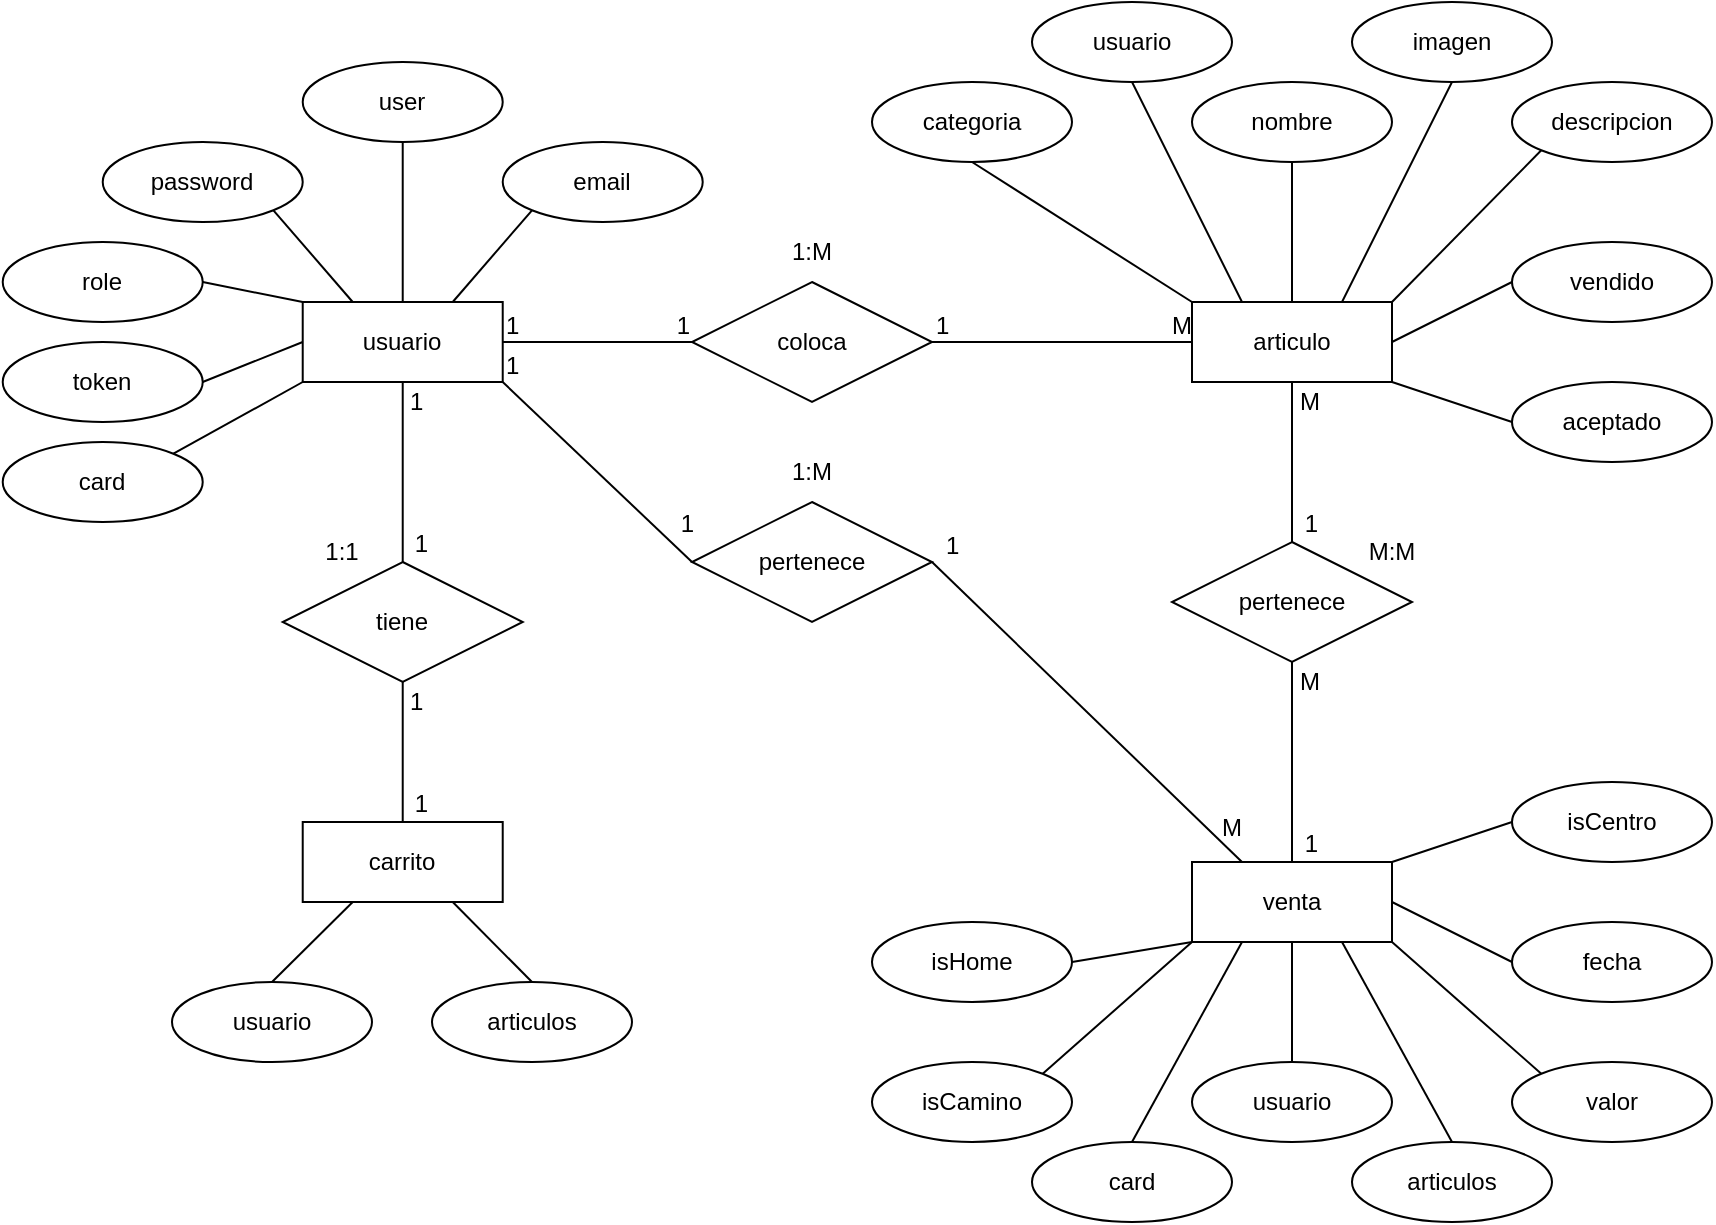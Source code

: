 <mxfile>
    <diagram id="IHTlq8GNxvKQDNFS_iSP" name="Page-1">
        <mxGraphModel dx="1354" dy="512" grid="1" gridSize="10" guides="1" tooltips="1" connect="1" arrows="1" fold="1" page="1" pageScale="1" pageWidth="850" pageHeight="1100" math="0" shadow="0">
            <root>
                <mxCell id="0"/>
                <mxCell id="1" parent="0"/>
                <mxCell id="5" value="user" style="ellipse;whiteSpace=wrap;html=1;align=center;" vertex="1" parent="1">
                    <mxGeometry x="105.36" y="160" width="100" height="40" as="geometry"/>
                </mxCell>
                <mxCell id="6" value="usuario" style="whiteSpace=wrap;html=1;align=center;" vertex="1" parent="1">
                    <mxGeometry x="105.36" y="280" width="100" height="40" as="geometry"/>
                </mxCell>
                <mxCell id="7" value="articulo" style="whiteSpace=wrap;html=1;align=center;" vertex="1" parent="1">
                    <mxGeometry x="550" y="280" width="100" height="40" as="geometry"/>
                </mxCell>
                <mxCell id="8" value="carrito" style="whiteSpace=wrap;html=1;align=center;" vertex="1" parent="1">
                    <mxGeometry x="105.36" y="540" width="100" height="40" as="geometry"/>
                </mxCell>
                <mxCell id="9" value="venta" style="whiteSpace=wrap;html=1;align=center;" vertex="1" parent="1">
                    <mxGeometry x="550" y="560" width="100" height="40" as="geometry"/>
                </mxCell>
                <mxCell id="10" value="usuario" style="ellipse;whiteSpace=wrap;html=1;align=center;" vertex="1" parent="1">
                    <mxGeometry x="470" y="130" width="100" height="40" as="geometry"/>
                </mxCell>
                <mxCell id="11" value="nombre" style="ellipse;whiteSpace=wrap;html=1;align=center;" vertex="1" parent="1">
                    <mxGeometry x="550" y="170" width="100" height="40" as="geometry"/>
                </mxCell>
                <mxCell id="12" value="imagen" style="ellipse;whiteSpace=wrap;html=1;align=center;" vertex="1" parent="1">
                    <mxGeometry x="630" y="130" width="100" height="40" as="geometry"/>
                </mxCell>
                <mxCell id="13" value="descripcion" style="ellipse;whiteSpace=wrap;html=1;align=center;" vertex="1" parent="1">
                    <mxGeometry x="710" y="170" width="100" height="40" as="geometry"/>
                </mxCell>
                <mxCell id="14" value="categoria" style="ellipse;whiteSpace=wrap;html=1;align=center;" vertex="1" parent="1">
                    <mxGeometry x="390" y="170" width="100" height="40" as="geometry"/>
                </mxCell>
                <mxCell id="15" value="aceptado" style="ellipse;whiteSpace=wrap;html=1;align=center;" vertex="1" parent="1">
                    <mxGeometry x="710" y="320" width="100" height="40" as="geometry"/>
                </mxCell>
                <mxCell id="16" value="vendido" style="ellipse;whiteSpace=wrap;html=1;align=center;" vertex="1" parent="1">
                    <mxGeometry x="710" y="250" width="100" height="40" as="geometry"/>
                </mxCell>
                <mxCell id="17" value="" style="endArrow=none;html=1;rounded=0;exitX=0.5;exitY=1;exitDx=0;exitDy=0;entryX=0;entryY=0;entryDx=0;entryDy=0;" edge="1" parent="1" source="14" target="7">
                    <mxGeometry relative="1" as="geometry">
                        <mxPoint x="450" y="390" as="sourcePoint"/>
                        <mxPoint x="610" y="390" as="targetPoint"/>
                    </mxGeometry>
                </mxCell>
                <mxCell id="18" value="" style="endArrow=none;html=1;rounded=0;entryX=0.5;entryY=1;entryDx=0;entryDy=0;exitX=0.25;exitY=0;exitDx=0;exitDy=0;" edge="1" parent="1" source="7" target="10">
                    <mxGeometry relative="1" as="geometry">
                        <mxPoint x="450" y="390" as="sourcePoint"/>
                        <mxPoint x="610" y="390" as="targetPoint"/>
                    </mxGeometry>
                </mxCell>
                <mxCell id="21" value="" style="endArrow=none;html=1;rounded=0;exitX=0.5;exitY=1;exitDx=0;exitDy=0;entryX=0.5;entryY=0;entryDx=0;entryDy=0;" edge="1" parent="1" source="11" target="7">
                    <mxGeometry relative="1" as="geometry">
                        <mxPoint x="450" y="390" as="sourcePoint"/>
                        <mxPoint x="610" y="390" as="targetPoint"/>
                    </mxGeometry>
                </mxCell>
                <mxCell id="22" value="" style="endArrow=none;html=1;rounded=0;entryX=0.5;entryY=1;entryDx=0;entryDy=0;exitX=0.75;exitY=0;exitDx=0;exitDy=0;" edge="1" parent="1" source="7" target="12">
                    <mxGeometry relative="1" as="geometry">
                        <mxPoint x="450" y="390" as="sourcePoint"/>
                        <mxPoint x="610" y="390" as="targetPoint"/>
                    </mxGeometry>
                </mxCell>
                <mxCell id="23" value="" style="endArrow=none;html=1;rounded=0;entryX=0;entryY=1;entryDx=0;entryDy=0;exitX=1;exitY=0;exitDx=0;exitDy=0;" edge="1" parent="1" source="7" target="13">
                    <mxGeometry relative="1" as="geometry">
                        <mxPoint x="450" y="390" as="sourcePoint"/>
                        <mxPoint x="610" y="390" as="targetPoint"/>
                    </mxGeometry>
                </mxCell>
                <mxCell id="24" value="" style="endArrow=none;html=1;rounded=0;entryX=0;entryY=0.5;entryDx=0;entryDy=0;exitX=1;exitY=0.5;exitDx=0;exitDy=0;" edge="1" parent="1" source="7" target="16">
                    <mxGeometry relative="1" as="geometry">
                        <mxPoint x="450" y="390" as="sourcePoint"/>
                        <mxPoint x="610" y="390" as="targetPoint"/>
                    </mxGeometry>
                </mxCell>
                <mxCell id="25" value="" style="endArrow=none;html=1;rounded=0;entryX=0;entryY=0.5;entryDx=0;entryDy=0;exitX=1;exitY=1;exitDx=0;exitDy=0;" edge="1" parent="1" source="7" target="15">
                    <mxGeometry relative="1" as="geometry">
                        <mxPoint x="450" y="390" as="sourcePoint"/>
                        <mxPoint x="610" y="390" as="targetPoint"/>
                    </mxGeometry>
                </mxCell>
                <mxCell id="26" value="articulos" style="ellipse;whiteSpace=wrap;html=1;align=center;" vertex="1" parent="1">
                    <mxGeometry x="630" y="700" width="100" height="40" as="geometry"/>
                </mxCell>
                <mxCell id="27" value="usuario" style="ellipse;whiteSpace=wrap;html=1;align=center;" vertex="1" parent="1">
                    <mxGeometry x="550" y="660" width="100" height="40" as="geometry"/>
                </mxCell>
                <mxCell id="28" value="card" style="ellipse;whiteSpace=wrap;html=1;align=center;" vertex="1" parent="1">
                    <mxGeometry x="470" y="700" width="100" height="40" as="geometry"/>
                </mxCell>
                <mxCell id="29" value="valor" style="ellipse;whiteSpace=wrap;html=1;align=center;" vertex="1" parent="1">
                    <mxGeometry x="710" y="660" width="100" height="40" as="geometry"/>
                </mxCell>
                <mxCell id="30" value="fecha" style="ellipse;whiteSpace=wrap;html=1;align=center;" vertex="1" parent="1">
                    <mxGeometry x="710" y="590" width="100" height="40" as="geometry"/>
                </mxCell>
                <mxCell id="31" value="isCentro" style="ellipse;whiteSpace=wrap;html=1;align=center;" vertex="1" parent="1">
                    <mxGeometry x="710" y="520" width="100" height="40" as="geometry"/>
                </mxCell>
                <mxCell id="32" value="isCamino" style="ellipse;whiteSpace=wrap;html=1;align=center;" vertex="1" parent="1">
                    <mxGeometry x="390" y="660" width="100" height="40" as="geometry"/>
                </mxCell>
                <mxCell id="33" value="isHome" style="ellipse;whiteSpace=wrap;html=1;align=center;" vertex="1" parent="1">
                    <mxGeometry x="390" y="590" width="100" height="40" as="geometry"/>
                </mxCell>
                <mxCell id="34" value="" style="endArrow=none;html=1;rounded=0;entryX=0;entryY=1;entryDx=0;entryDy=0;exitX=1;exitY=0.5;exitDx=0;exitDy=0;" edge="1" parent="1" source="33" target="9">
                    <mxGeometry relative="1" as="geometry">
                        <mxPoint x="450" y="450" as="sourcePoint"/>
                        <mxPoint x="610" y="450" as="targetPoint"/>
                    </mxGeometry>
                </mxCell>
                <mxCell id="35" value="" style="endArrow=none;html=1;rounded=0;exitX=1;exitY=0;exitDx=0;exitDy=0;entryX=0;entryY=1;entryDx=0;entryDy=0;" edge="1" parent="1" source="32" target="9">
                    <mxGeometry relative="1" as="geometry">
                        <mxPoint x="450" y="450" as="sourcePoint"/>
                        <mxPoint x="610" y="450" as="targetPoint"/>
                    </mxGeometry>
                </mxCell>
                <mxCell id="36" value="" style="endArrow=none;html=1;rounded=0;exitX=0.5;exitY=0;exitDx=0;exitDy=0;entryX=0.25;entryY=1;entryDx=0;entryDy=0;" edge="1" parent="1" source="28" target="9">
                    <mxGeometry relative="1" as="geometry">
                        <mxPoint x="450" y="450" as="sourcePoint"/>
                        <mxPoint x="610" y="450" as="targetPoint"/>
                    </mxGeometry>
                </mxCell>
                <mxCell id="37" value="" style="endArrow=none;html=1;rounded=0;entryX=0.5;entryY=0;entryDx=0;entryDy=0;exitX=0.5;exitY=1;exitDx=0;exitDy=0;" edge="1" parent="1" source="9" target="27">
                    <mxGeometry relative="1" as="geometry">
                        <mxPoint x="450" y="450" as="sourcePoint"/>
                        <mxPoint x="610" y="450" as="targetPoint"/>
                    </mxGeometry>
                </mxCell>
                <mxCell id="38" value="" style="endArrow=none;html=1;rounded=0;entryX=0.5;entryY=0;entryDx=0;entryDy=0;exitX=0.75;exitY=1;exitDx=0;exitDy=0;" edge="1" parent="1" source="9" target="26">
                    <mxGeometry relative="1" as="geometry">
                        <mxPoint x="450" y="450" as="sourcePoint"/>
                        <mxPoint x="610" y="450" as="targetPoint"/>
                    </mxGeometry>
                </mxCell>
                <mxCell id="39" value="" style="endArrow=none;html=1;rounded=0;entryX=0;entryY=0;entryDx=0;entryDy=0;exitX=1;exitY=1;exitDx=0;exitDy=0;" edge="1" parent="1" source="9" target="29">
                    <mxGeometry relative="1" as="geometry">
                        <mxPoint x="450" y="450" as="sourcePoint"/>
                        <mxPoint x="610" y="450" as="targetPoint"/>
                    </mxGeometry>
                </mxCell>
                <mxCell id="40" value="" style="endArrow=none;html=1;rounded=0;entryX=0;entryY=0.5;entryDx=0;entryDy=0;exitX=1;exitY=0.5;exitDx=0;exitDy=0;" edge="1" parent="1" source="9" target="30">
                    <mxGeometry relative="1" as="geometry">
                        <mxPoint x="450" y="450" as="sourcePoint"/>
                        <mxPoint x="610" y="450" as="targetPoint"/>
                    </mxGeometry>
                </mxCell>
                <mxCell id="41" value="" style="endArrow=none;html=1;rounded=0;entryX=0;entryY=0.5;entryDx=0;entryDy=0;exitX=1;exitY=0;exitDx=0;exitDy=0;" edge="1" parent="1" source="9" target="31">
                    <mxGeometry relative="1" as="geometry">
                        <mxPoint x="450" y="450" as="sourcePoint"/>
                        <mxPoint x="610" y="450" as="targetPoint"/>
                    </mxGeometry>
                </mxCell>
                <mxCell id="42" value="usuario" style="ellipse;whiteSpace=wrap;html=1;align=center;" vertex="1" parent="1">
                    <mxGeometry x="40" y="620" width="100" height="40" as="geometry"/>
                </mxCell>
                <mxCell id="43" value="articulos" style="ellipse;whiteSpace=wrap;html=1;align=center;" vertex="1" parent="1">
                    <mxGeometry x="170" y="620" width="100" height="40" as="geometry"/>
                </mxCell>
                <mxCell id="44" value="" style="endArrow=none;html=1;rounded=0;exitX=0.5;exitY=0;exitDx=0;exitDy=0;entryX=0.25;entryY=1;entryDx=0;entryDy=0;" edge="1" parent="1" source="42" target="8">
                    <mxGeometry relative="1" as="geometry">
                        <mxPoint x="270" y="480" as="sourcePoint"/>
                        <mxPoint x="430" y="480" as="targetPoint"/>
                    </mxGeometry>
                </mxCell>
                <mxCell id="45" value="" style="endArrow=none;html=1;rounded=0;entryX=0.5;entryY=0;entryDx=0;entryDy=0;exitX=0.75;exitY=1;exitDx=0;exitDy=0;" edge="1" parent="1" source="8" target="43">
                    <mxGeometry relative="1" as="geometry">
                        <mxPoint x="270" y="480" as="sourcePoint"/>
                        <mxPoint x="430" y="480" as="targetPoint"/>
                    </mxGeometry>
                </mxCell>
                <mxCell id="46" value="email" style="ellipse;whiteSpace=wrap;html=1;align=center;" vertex="1" parent="1">
                    <mxGeometry x="205.36" y="200" width="100" height="40" as="geometry"/>
                </mxCell>
                <mxCell id="47" value="password" style="ellipse;whiteSpace=wrap;html=1;align=center;" vertex="1" parent="1">
                    <mxGeometry x="5.36" y="200" width="100" height="40" as="geometry"/>
                </mxCell>
                <mxCell id="48" value="role" style="ellipse;whiteSpace=wrap;html=1;align=center;" vertex="1" parent="1">
                    <mxGeometry x="-44.64" y="250" width="100" height="40" as="geometry"/>
                </mxCell>
                <mxCell id="49" value="token" style="ellipse;whiteSpace=wrap;html=1;align=center;" vertex="1" parent="1">
                    <mxGeometry x="-44.64" y="300" width="100" height="40" as="geometry"/>
                </mxCell>
                <mxCell id="50" value="card" style="ellipse;whiteSpace=wrap;html=1;align=center;" vertex="1" parent="1">
                    <mxGeometry x="-44.64" y="350" width="100" height="40" as="geometry"/>
                </mxCell>
                <mxCell id="51" value="" style="endArrow=none;html=1;rounded=0;exitX=1;exitY=0;exitDx=0;exitDy=0;entryX=0;entryY=1;entryDx=0;entryDy=0;" edge="1" parent="1" source="50" target="6">
                    <mxGeometry relative="1" as="geometry">
                        <mxPoint x="265.36" y="510" as="sourcePoint"/>
                        <mxPoint x="425.36" y="510" as="targetPoint"/>
                    </mxGeometry>
                </mxCell>
                <mxCell id="53" value="" style="endArrow=none;html=1;rounded=0;exitX=1;exitY=0.5;exitDx=0;exitDy=0;entryX=0;entryY=0.5;entryDx=0;entryDy=0;" edge="1" parent="1" source="49" target="6">
                    <mxGeometry relative="1" as="geometry">
                        <mxPoint x="265.36" y="510" as="sourcePoint"/>
                        <mxPoint x="425.36" y="510" as="targetPoint"/>
                    </mxGeometry>
                </mxCell>
                <mxCell id="54" value="" style="endArrow=none;html=1;rounded=0;exitX=1;exitY=0.5;exitDx=0;exitDy=0;entryX=0;entryY=0;entryDx=0;entryDy=0;" edge="1" parent="1" source="48" target="6">
                    <mxGeometry relative="1" as="geometry">
                        <mxPoint x="65.36" y="290" as="sourcePoint"/>
                        <mxPoint x="425.36" y="510" as="targetPoint"/>
                    </mxGeometry>
                </mxCell>
                <mxCell id="55" value="" style="endArrow=none;html=1;rounded=0;exitX=1;exitY=1;exitDx=0;exitDy=0;entryX=0.25;entryY=0;entryDx=0;entryDy=0;" edge="1" parent="1" source="47" target="6">
                    <mxGeometry relative="1" as="geometry">
                        <mxPoint x="265.36" y="510" as="sourcePoint"/>
                        <mxPoint x="425.36" y="510" as="targetPoint"/>
                    </mxGeometry>
                </mxCell>
                <mxCell id="56" value="" style="endArrow=none;html=1;rounded=0;exitX=0.5;exitY=1;exitDx=0;exitDy=0;entryX=0.5;entryY=0;entryDx=0;entryDy=0;" edge="1" parent="1" source="5" target="6">
                    <mxGeometry relative="1" as="geometry">
                        <mxPoint x="265.36" y="510" as="sourcePoint"/>
                        <mxPoint x="425.36" y="510" as="targetPoint"/>
                    </mxGeometry>
                </mxCell>
                <mxCell id="57" value="" style="endArrow=none;html=1;rounded=0;entryX=0;entryY=1;entryDx=0;entryDy=0;exitX=0.75;exitY=0;exitDx=0;exitDy=0;" edge="1" parent="1" source="6" target="46">
                    <mxGeometry relative="1" as="geometry">
                        <mxPoint x="265.36" y="510" as="sourcePoint"/>
                        <mxPoint x="210.005" y="234.142" as="targetPoint"/>
                    </mxGeometry>
                </mxCell>
                <mxCell id="67" value="pertenece" style="shape=rhombus;perimeter=rhombusPerimeter;whiteSpace=wrap;html=1;align=center;" vertex="1" parent="1">
                    <mxGeometry x="540" y="400" width="120" height="60" as="geometry"/>
                </mxCell>
                <mxCell id="68" value="" style="endArrow=none;html=1;rounded=0;exitX=0.5;exitY=1;exitDx=0;exitDy=0;entryX=0.5;entryY=0;entryDx=0;entryDy=0;" edge="1" parent="1" source="7" target="67">
                    <mxGeometry relative="1" as="geometry">
                        <mxPoint x="280" y="450" as="sourcePoint"/>
                        <mxPoint x="440" y="450" as="targetPoint"/>
                    </mxGeometry>
                </mxCell>
                <mxCell id="69" value="M" style="resizable=0;html=1;align=left;verticalAlign=bottom;" connectable="0" vertex="1" parent="68">
                    <mxGeometry x="-1" relative="1" as="geometry">
                        <mxPoint x="2" y="18" as="offset"/>
                    </mxGeometry>
                </mxCell>
                <mxCell id="70" value="1" style="resizable=0;html=1;align=right;verticalAlign=bottom;" connectable="0" vertex="1" parent="68">
                    <mxGeometry x="1" relative="1" as="geometry">
                        <mxPoint x="13" y="-1" as="offset"/>
                    </mxGeometry>
                </mxCell>
                <mxCell id="71" value="" style="endArrow=none;html=1;rounded=0;exitX=0.5;exitY=1;exitDx=0;exitDy=0;entryX=0.5;entryY=0;entryDx=0;entryDy=0;" edge="1" parent="1" source="67" target="9">
                    <mxGeometry relative="1" as="geometry">
                        <mxPoint x="610" y="330" as="sourcePoint"/>
                        <mxPoint x="610" y="410" as="targetPoint"/>
                    </mxGeometry>
                </mxCell>
                <mxCell id="72" value="M" style="resizable=0;html=1;align=left;verticalAlign=bottom;" connectable="0" vertex="1" parent="71">
                    <mxGeometry x="-1" relative="1" as="geometry">
                        <mxPoint x="2" y="18" as="offset"/>
                    </mxGeometry>
                </mxCell>
                <mxCell id="73" value="1" style="resizable=0;html=1;align=right;verticalAlign=bottom;" connectable="0" vertex="1" parent="71">
                    <mxGeometry x="1" relative="1" as="geometry">
                        <mxPoint x="13" y="-1" as="offset"/>
                    </mxGeometry>
                </mxCell>
                <mxCell id="74" value="coloca" style="shape=rhombus;perimeter=rhombusPerimeter;whiteSpace=wrap;html=1;align=center;" vertex="1" parent="1">
                    <mxGeometry x="300" y="270" width="120" height="60" as="geometry"/>
                </mxCell>
                <mxCell id="75" value="" style="endArrow=none;html=1;rounded=0;exitX=1;exitY=0.5;exitDx=0;exitDy=0;entryX=0;entryY=0.5;entryDx=0;entryDy=0;" edge="1" parent="1" source="6" target="74">
                    <mxGeometry relative="1" as="geometry">
                        <mxPoint x="190" y="320" as="sourcePoint"/>
                        <mxPoint x="280" y="280" as="targetPoint"/>
                    </mxGeometry>
                </mxCell>
                <mxCell id="76" value="1" style="resizable=0;html=1;align=left;verticalAlign=bottom;" connectable="0" vertex="1" parent="75">
                    <mxGeometry x="-1" relative="1" as="geometry"/>
                </mxCell>
                <mxCell id="77" value="1" style="resizable=0;html=1;align=right;verticalAlign=bottom;" connectable="0" vertex="1" parent="75">
                    <mxGeometry x="1" relative="1" as="geometry"/>
                </mxCell>
                <mxCell id="78" value="" style="endArrow=none;html=1;rounded=0;exitX=1;exitY=0.5;exitDx=0;exitDy=0;entryX=0;entryY=0.5;entryDx=0;entryDy=0;" edge="1" parent="1" source="74" target="7">
                    <mxGeometry relative="1" as="geometry">
                        <mxPoint x="400" y="390" as="sourcePoint"/>
                        <mxPoint x="480" y="450" as="targetPoint"/>
                    </mxGeometry>
                </mxCell>
                <mxCell id="79" value="1" style="resizable=0;html=1;align=left;verticalAlign=bottom;" connectable="0" vertex="1" parent="78">
                    <mxGeometry x="-1" relative="1" as="geometry"/>
                </mxCell>
                <mxCell id="80" value="M" style="resizable=0;html=1;align=right;verticalAlign=bottom;" connectable="0" vertex="1" parent="78">
                    <mxGeometry x="1" relative="1" as="geometry"/>
                </mxCell>
                <mxCell id="81" value="tiene" style="shape=rhombus;perimeter=rhombusPerimeter;whiteSpace=wrap;html=1;align=center;" vertex="1" parent="1">
                    <mxGeometry x="95.36" y="410" width="120" height="60" as="geometry"/>
                </mxCell>
                <mxCell id="82" value="" style="endArrow=none;html=1;rounded=0;exitX=0.5;exitY=1;exitDx=0;exitDy=0;entryX=0.5;entryY=0;entryDx=0;entryDy=0;" edge="1" parent="1" target="81" source="6">
                    <mxGeometry relative="1" as="geometry">
                        <mxPoint x="15.36" y="440" as="sourcePoint"/>
                        <mxPoint x="-144.64" y="570" as="targetPoint"/>
                    </mxGeometry>
                </mxCell>
                <mxCell id="83" value="1" style="resizable=0;html=1;align=left;verticalAlign=bottom;" connectable="0" vertex="1" parent="82">
                    <mxGeometry x="-1" relative="1" as="geometry">
                        <mxPoint x="2" y="18" as="offset"/>
                    </mxGeometry>
                </mxCell>
                <mxCell id="84" value="1" style="resizable=0;html=1;align=right;verticalAlign=bottom;" connectable="0" vertex="1" parent="82">
                    <mxGeometry x="1" relative="1" as="geometry">
                        <mxPoint x="13" y="-1" as="offset"/>
                    </mxGeometry>
                </mxCell>
                <mxCell id="85" value="" style="endArrow=none;html=1;rounded=0;exitX=0.5;exitY=1;exitDx=0;exitDy=0;entryX=0.5;entryY=0;entryDx=0;entryDy=0;" edge="1" parent="1" source="81" target="8">
                    <mxGeometry relative="1" as="geometry">
                        <mxPoint x="25.36" y="450" as="sourcePoint"/>
                        <mxPoint x="15.36" y="680" as="targetPoint"/>
                    </mxGeometry>
                </mxCell>
                <mxCell id="86" value="1" style="resizable=0;html=1;align=left;verticalAlign=bottom;" connectable="0" vertex="1" parent="85">
                    <mxGeometry x="-1" relative="1" as="geometry">
                        <mxPoint x="2" y="18" as="offset"/>
                    </mxGeometry>
                </mxCell>
                <mxCell id="87" value="1" style="resizable=0;html=1;align=right;verticalAlign=bottom;" connectable="0" vertex="1" parent="85">
                    <mxGeometry x="1" relative="1" as="geometry">
                        <mxPoint x="13" y="-1" as="offset"/>
                    </mxGeometry>
                </mxCell>
                <mxCell id="88" value="pertenece" style="shape=rhombus;perimeter=rhombusPerimeter;whiteSpace=wrap;html=1;align=center;" vertex="1" parent="1">
                    <mxGeometry x="300" y="380" width="120" height="60" as="geometry"/>
                </mxCell>
                <mxCell id="89" value="" style="endArrow=none;html=1;rounded=0;exitX=1;exitY=0.5;exitDx=0;exitDy=0;entryX=0.25;entryY=0;entryDx=0;entryDy=0;" edge="1" parent="1" source="88" target="9">
                    <mxGeometry relative="1" as="geometry">
                        <mxPoint x="410" y="390" as="sourcePoint"/>
                        <mxPoint x="540" y="390" as="targetPoint"/>
                    </mxGeometry>
                </mxCell>
                <mxCell id="90" value="1" style="resizable=0;html=1;align=left;verticalAlign=bottom;" connectable="0" vertex="1" parent="89">
                    <mxGeometry x="-1" relative="1" as="geometry">
                        <mxPoint x="5" as="offset"/>
                    </mxGeometry>
                </mxCell>
                <mxCell id="91" value="M" style="resizable=0;html=1;align=right;verticalAlign=bottom;" connectable="0" vertex="1" parent="89">
                    <mxGeometry x="1" relative="1" as="geometry">
                        <mxPoint x="1" y="-8" as="offset"/>
                    </mxGeometry>
                </mxCell>
                <mxCell id="92" value="" style="endArrow=none;html=1;rounded=0;exitX=1;exitY=1;exitDx=0;exitDy=0;entryX=0;entryY=0.5;entryDx=0;entryDy=0;" edge="1" parent="1" source="6" target="88">
                    <mxGeometry relative="1" as="geometry">
                        <mxPoint x="440" y="320" as="sourcePoint"/>
                        <mxPoint x="570" y="320" as="targetPoint"/>
                    </mxGeometry>
                </mxCell>
                <mxCell id="93" value="1" style="resizable=0;html=1;align=left;verticalAlign=bottom;" connectable="0" vertex="1" parent="92">
                    <mxGeometry x="-1" relative="1" as="geometry"/>
                </mxCell>
                <mxCell id="94" value="1" style="resizable=0;html=1;align=right;verticalAlign=bottom;" connectable="0" vertex="1" parent="92">
                    <mxGeometry x="1" relative="1" as="geometry">
                        <mxPoint x="2" y="-10" as="offset"/>
                    </mxGeometry>
                </mxCell>
                <mxCell id="95" value="1:1" style="text;html=1;strokeColor=none;fillColor=none;align=center;verticalAlign=middle;whiteSpace=wrap;rounded=0;" vertex="1" parent="1">
                    <mxGeometry x="95.36" y="390" width="60" height="30" as="geometry"/>
                </mxCell>
                <mxCell id="96" value="1:M" style="text;html=1;strokeColor=none;fillColor=none;align=center;verticalAlign=middle;whiteSpace=wrap;rounded=0;" vertex="1" parent="1">
                    <mxGeometry x="330" y="240" width="60" height="30" as="geometry"/>
                </mxCell>
                <mxCell id="98" value="1:M" style="text;html=1;strokeColor=none;fillColor=none;align=center;verticalAlign=middle;whiteSpace=wrap;rounded=0;" vertex="1" parent="1">
                    <mxGeometry x="330" y="350" width="60" height="30" as="geometry"/>
                </mxCell>
                <mxCell id="99" value="M:M" style="text;html=1;strokeColor=none;fillColor=none;align=center;verticalAlign=middle;whiteSpace=wrap;rounded=0;" vertex="1" parent="1">
                    <mxGeometry x="620" y="390" width="60" height="30" as="geometry"/>
                </mxCell>
            </root>
        </mxGraphModel>
    </diagram>
</mxfile>